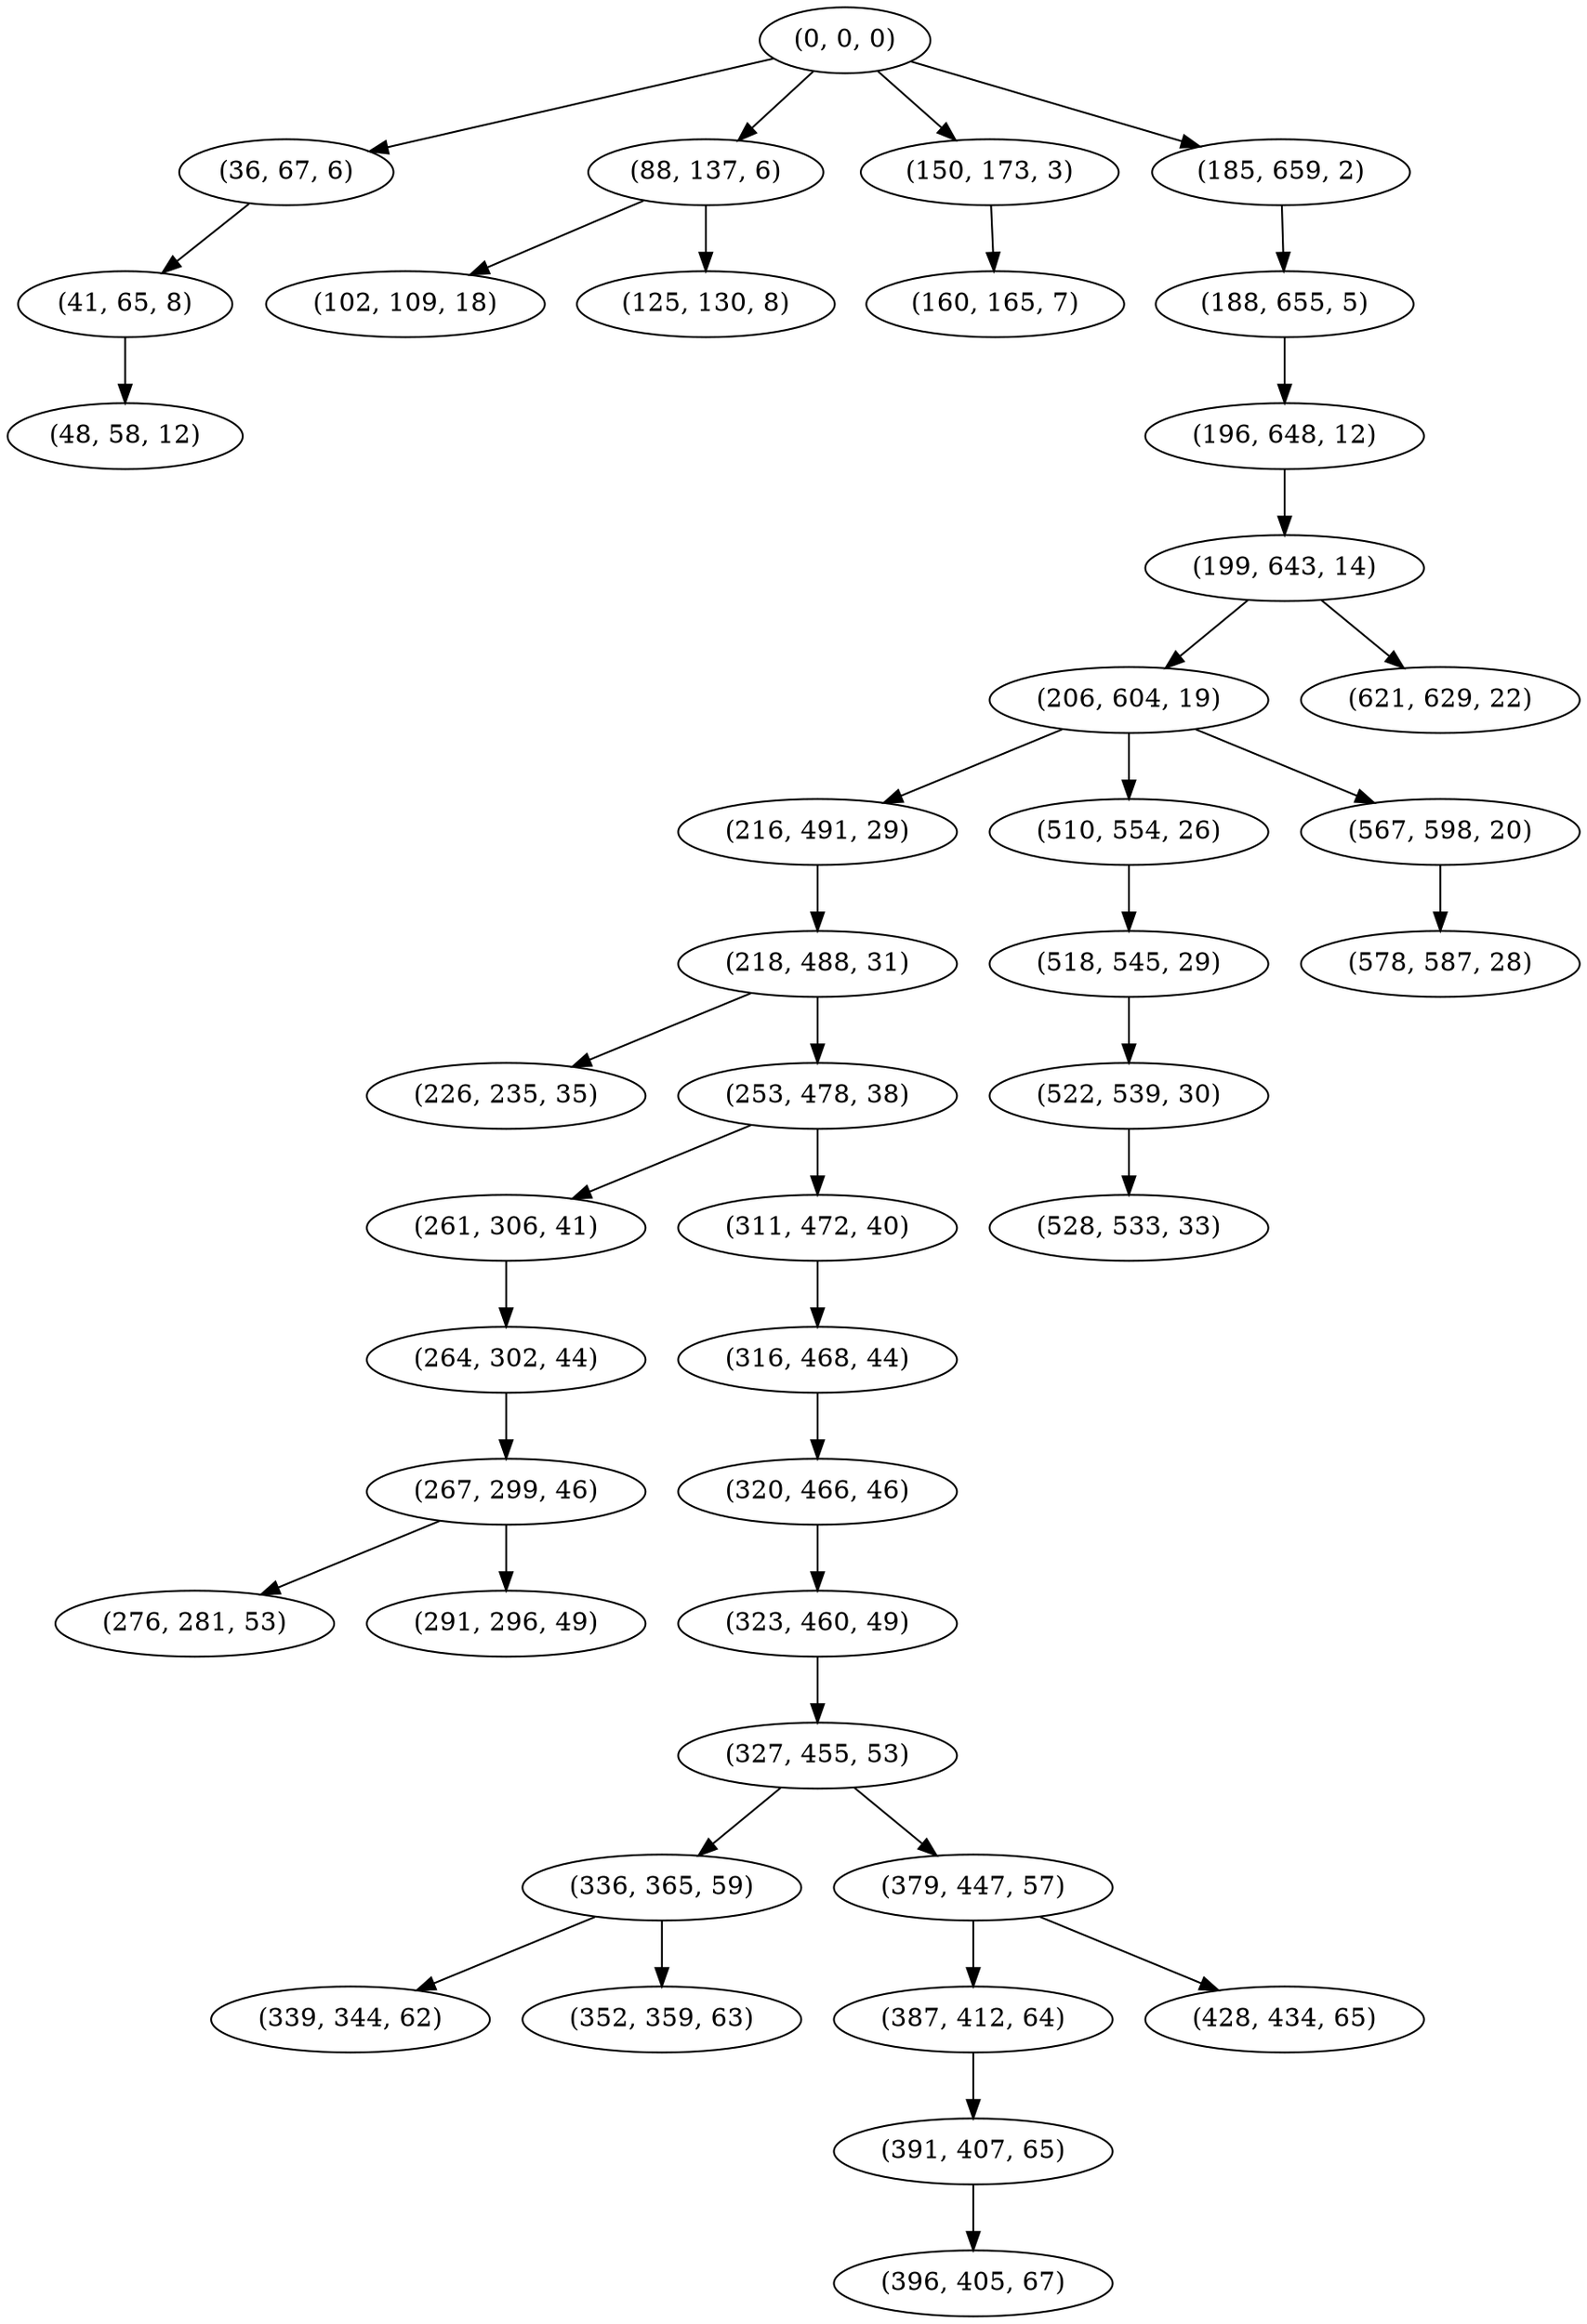 digraph tree {
    "(0, 0, 0)";
    "(36, 67, 6)";
    "(41, 65, 8)";
    "(48, 58, 12)";
    "(88, 137, 6)";
    "(102, 109, 18)";
    "(125, 130, 8)";
    "(150, 173, 3)";
    "(160, 165, 7)";
    "(185, 659, 2)";
    "(188, 655, 5)";
    "(196, 648, 12)";
    "(199, 643, 14)";
    "(206, 604, 19)";
    "(216, 491, 29)";
    "(218, 488, 31)";
    "(226, 235, 35)";
    "(253, 478, 38)";
    "(261, 306, 41)";
    "(264, 302, 44)";
    "(267, 299, 46)";
    "(276, 281, 53)";
    "(291, 296, 49)";
    "(311, 472, 40)";
    "(316, 468, 44)";
    "(320, 466, 46)";
    "(323, 460, 49)";
    "(327, 455, 53)";
    "(336, 365, 59)";
    "(339, 344, 62)";
    "(352, 359, 63)";
    "(379, 447, 57)";
    "(387, 412, 64)";
    "(391, 407, 65)";
    "(396, 405, 67)";
    "(428, 434, 65)";
    "(510, 554, 26)";
    "(518, 545, 29)";
    "(522, 539, 30)";
    "(528, 533, 33)";
    "(567, 598, 20)";
    "(578, 587, 28)";
    "(621, 629, 22)";
    "(0, 0, 0)" -> "(36, 67, 6)";
    "(0, 0, 0)" -> "(88, 137, 6)";
    "(0, 0, 0)" -> "(150, 173, 3)";
    "(0, 0, 0)" -> "(185, 659, 2)";
    "(36, 67, 6)" -> "(41, 65, 8)";
    "(41, 65, 8)" -> "(48, 58, 12)";
    "(88, 137, 6)" -> "(102, 109, 18)";
    "(88, 137, 6)" -> "(125, 130, 8)";
    "(150, 173, 3)" -> "(160, 165, 7)";
    "(185, 659, 2)" -> "(188, 655, 5)";
    "(188, 655, 5)" -> "(196, 648, 12)";
    "(196, 648, 12)" -> "(199, 643, 14)";
    "(199, 643, 14)" -> "(206, 604, 19)";
    "(199, 643, 14)" -> "(621, 629, 22)";
    "(206, 604, 19)" -> "(216, 491, 29)";
    "(206, 604, 19)" -> "(510, 554, 26)";
    "(206, 604, 19)" -> "(567, 598, 20)";
    "(216, 491, 29)" -> "(218, 488, 31)";
    "(218, 488, 31)" -> "(226, 235, 35)";
    "(218, 488, 31)" -> "(253, 478, 38)";
    "(253, 478, 38)" -> "(261, 306, 41)";
    "(253, 478, 38)" -> "(311, 472, 40)";
    "(261, 306, 41)" -> "(264, 302, 44)";
    "(264, 302, 44)" -> "(267, 299, 46)";
    "(267, 299, 46)" -> "(276, 281, 53)";
    "(267, 299, 46)" -> "(291, 296, 49)";
    "(311, 472, 40)" -> "(316, 468, 44)";
    "(316, 468, 44)" -> "(320, 466, 46)";
    "(320, 466, 46)" -> "(323, 460, 49)";
    "(323, 460, 49)" -> "(327, 455, 53)";
    "(327, 455, 53)" -> "(336, 365, 59)";
    "(327, 455, 53)" -> "(379, 447, 57)";
    "(336, 365, 59)" -> "(339, 344, 62)";
    "(336, 365, 59)" -> "(352, 359, 63)";
    "(379, 447, 57)" -> "(387, 412, 64)";
    "(379, 447, 57)" -> "(428, 434, 65)";
    "(387, 412, 64)" -> "(391, 407, 65)";
    "(391, 407, 65)" -> "(396, 405, 67)";
    "(510, 554, 26)" -> "(518, 545, 29)";
    "(518, 545, 29)" -> "(522, 539, 30)";
    "(522, 539, 30)" -> "(528, 533, 33)";
    "(567, 598, 20)" -> "(578, 587, 28)";
}
